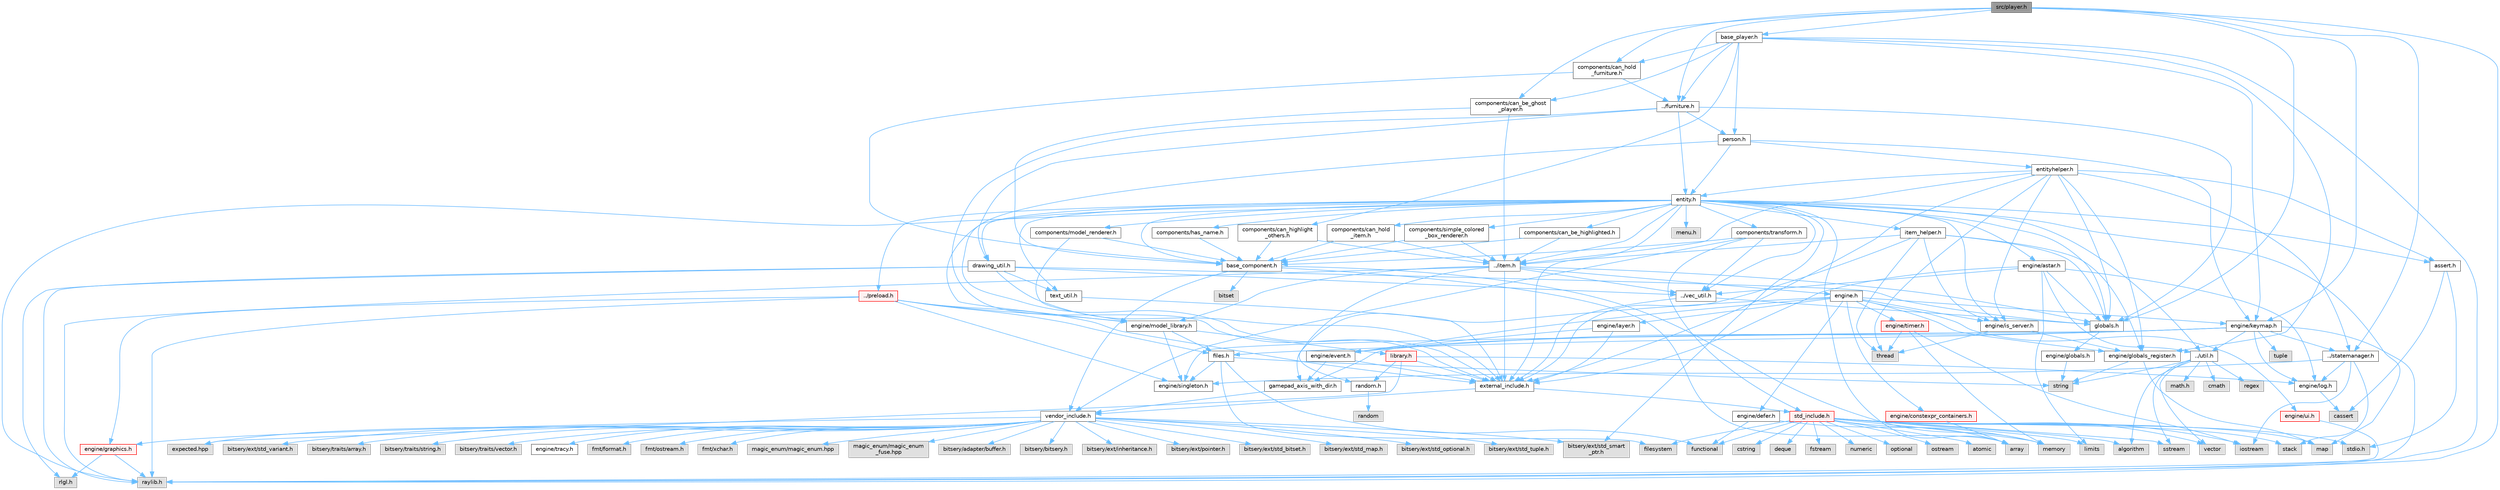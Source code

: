 digraph "src/player.h"
{
 // LATEX_PDF_SIZE
  bgcolor="transparent";
  edge [fontname=Helvetica,fontsize=10,labelfontname=Helvetica,labelfontsize=10];
  node [fontname=Helvetica,fontsize=10,shape=box,height=0.2,width=0.4];
  Node1 [label="src/player.h",height=0.2,width=0.4,color="gray40", fillcolor="grey60", style="filled", fontcolor="black",tooltip=" "];
  Node1 -> Node2 [color="steelblue1",style="solid"];
  Node2 [label="base_player.h",height=0.2,width=0.4,color="grey40", fillcolor="white", style="filled",URL="$d7/dc6/base__player_8h.html",tooltip=" "];
  Node2 -> Node3 [color="steelblue1",style="solid"];
  Node3 [label="components/can_be_ghost\l_player.h",height=0.2,width=0.4,color="grey40", fillcolor="white", style="filled",URL="$d1/d8a/can__be__ghost__player_8h.html",tooltip=" "];
  Node3 -> Node4 [color="steelblue1",style="solid"];
  Node4 [label="../item.h",height=0.2,width=0.4,color="grey40", fillcolor="white", style="filled",URL="$df/d1f/item_8h.html",tooltip=" "];
  Node4 -> Node5 [color="steelblue1",style="solid"];
  Node5 [label="external_include.h",height=0.2,width=0.4,color="grey40", fillcolor="white", style="filled",URL="$d7/daf/external__include_8h.html",tooltip=" "];
  Node5 -> Node6 [color="steelblue1",style="solid"];
  Node6 [label="std_include.h",height=0.2,width=0.4,color="red", fillcolor="#FFF0F0", style="filled",URL="$d4/dae/std__include_8h.html",tooltip=" "];
  Node6 -> Node7 [color="steelblue1",style="solid"];
  Node7 [label="stdio.h",height=0.2,width=0.4,color="grey60", fillcolor="#E0E0E0", style="filled",tooltip=" "];
  Node6 -> Node8 [color="steelblue1",style="solid"];
  Node8 [label="algorithm",height=0.2,width=0.4,color="grey60", fillcolor="#E0E0E0", style="filled",tooltip=" "];
  Node6 -> Node9 [color="steelblue1",style="solid"];
  Node9 [label="array",height=0.2,width=0.4,color="grey60", fillcolor="#E0E0E0", style="filled",tooltip=" "];
  Node6 -> Node10 [color="steelblue1",style="solid"];
  Node10 [label="atomic",height=0.2,width=0.4,color="grey60", fillcolor="#E0E0E0", style="filled",tooltip=" "];
  Node6 -> Node11 [color="steelblue1",style="solid"];
  Node11 [label="cstring",height=0.2,width=0.4,color="grey60", fillcolor="#E0E0E0", style="filled",tooltip=" "];
  Node6 -> Node12 [color="steelblue1",style="solid"];
  Node12 [label="deque",height=0.2,width=0.4,color="grey60", fillcolor="#E0E0E0", style="filled",tooltip=" "];
  Node6 -> Node13 [color="steelblue1",style="solid"];
  Node13 [label="filesystem",height=0.2,width=0.4,color="grey60", fillcolor="#E0E0E0", style="filled",tooltip=" "];
  Node6 -> Node14 [color="steelblue1",style="solid"];
  Node14 [label="fstream",height=0.2,width=0.4,color="grey60", fillcolor="#E0E0E0", style="filled",tooltip=" "];
  Node6 -> Node15 [color="steelblue1",style="solid"];
  Node15 [label="functional",height=0.2,width=0.4,color="grey60", fillcolor="#E0E0E0", style="filled",tooltip=" "];
  Node6 -> Node16 [color="steelblue1",style="solid"];
  Node16 [label="iostream",height=0.2,width=0.4,color="grey60", fillcolor="#E0E0E0", style="filled",tooltip=" "];
  Node6 -> Node17 [color="steelblue1",style="solid"];
  Node17 [label="limits",height=0.2,width=0.4,color="grey60", fillcolor="#E0E0E0", style="filled",tooltip=" "];
  Node6 -> Node18 [color="steelblue1",style="solid"];
  Node18 [label="map",height=0.2,width=0.4,color="grey60", fillcolor="#E0E0E0", style="filled",tooltip=" "];
  Node6 -> Node19 [color="steelblue1",style="solid"];
  Node19 [label="memory",height=0.2,width=0.4,color="grey60", fillcolor="#E0E0E0", style="filled",tooltip=" "];
  Node6 -> Node20 [color="steelblue1",style="solid"];
  Node20 [label="numeric",height=0.2,width=0.4,color="grey60", fillcolor="#E0E0E0", style="filled",tooltip=" "];
  Node6 -> Node21 [color="steelblue1",style="solid"];
  Node21 [label="optional",height=0.2,width=0.4,color="grey60", fillcolor="#E0E0E0", style="filled",tooltip=" "];
  Node6 -> Node22 [color="steelblue1",style="solid"];
  Node22 [label="ostream",height=0.2,width=0.4,color="grey60", fillcolor="#E0E0E0", style="filled",tooltip=" "];
  Node6 -> Node24 [color="steelblue1",style="solid"];
  Node24 [label="sstream",height=0.2,width=0.4,color="grey60", fillcolor="#E0E0E0", style="filled",tooltip=" "];
  Node6 -> Node25 [color="steelblue1",style="solid"];
  Node25 [label="stack",height=0.2,width=0.4,color="grey60", fillcolor="#E0E0E0", style="filled",tooltip=" "];
  Node6 -> Node28 [color="steelblue1",style="solid"];
  Node28 [label="vector",height=0.2,width=0.4,color="grey60", fillcolor="#E0E0E0", style="filled",tooltip=" "];
  Node5 -> Node29 [color="steelblue1",style="solid"];
  Node29 [label="vendor_include.h",height=0.2,width=0.4,color="grey40", fillcolor="white", style="filled",URL="$d6/dba/vendor__include_8h.html",tooltip=" "];
  Node29 -> Node30 [color="steelblue1",style="solid"];
  Node30 [label="engine/graphics.h",height=0.2,width=0.4,color="red", fillcolor="#FFF0F0", style="filled",URL="$d7/d04/graphics_8h.html",tooltip=" "];
  Node30 -> Node31 [color="steelblue1",style="solid"];
  Node31 [label="raylib.h",height=0.2,width=0.4,color="grey60", fillcolor="#E0E0E0", style="filled",tooltip=" "];
  Node30 -> Node32 [color="steelblue1",style="solid"];
  Node32 [label="rlgl.h",height=0.2,width=0.4,color="grey60", fillcolor="#E0E0E0", style="filled",tooltip=" "];
  Node29 -> Node34 [color="steelblue1",style="solid"];
  Node34 [label="fmt/format.h",height=0.2,width=0.4,color="grey60", fillcolor="#E0E0E0", style="filled",tooltip=" "];
  Node29 -> Node35 [color="steelblue1",style="solid"];
  Node35 [label="fmt/ostream.h",height=0.2,width=0.4,color="grey60", fillcolor="#E0E0E0", style="filled",tooltip=" "];
  Node29 -> Node36 [color="steelblue1",style="solid"];
  Node36 [label="fmt/xchar.h",height=0.2,width=0.4,color="grey60", fillcolor="#E0E0E0", style="filled",tooltip=" "];
  Node29 -> Node37 [color="steelblue1",style="solid"];
  Node37 [label="expected.hpp",height=0.2,width=0.4,color="grey60", fillcolor="#E0E0E0", style="filled",tooltip=" "];
  Node29 -> Node38 [color="steelblue1",style="solid"];
  Node38 [label="magic_enum/magic_enum.hpp",height=0.2,width=0.4,color="grey60", fillcolor="#E0E0E0", style="filled",tooltip=" "];
  Node29 -> Node39 [color="steelblue1",style="solid"];
  Node39 [label="magic_enum/magic_enum\l_fuse.hpp",height=0.2,width=0.4,color="grey60", fillcolor="#E0E0E0", style="filled",tooltip=" "];
  Node29 -> Node40 [color="steelblue1",style="solid"];
  Node40 [label="bitsery/adapter/buffer.h",height=0.2,width=0.4,color="grey60", fillcolor="#E0E0E0", style="filled",tooltip=" "];
  Node29 -> Node41 [color="steelblue1",style="solid"];
  Node41 [label="bitsery/bitsery.h",height=0.2,width=0.4,color="grey60", fillcolor="#E0E0E0", style="filled",tooltip=" "];
  Node29 -> Node42 [color="steelblue1",style="solid"];
  Node42 [label="bitsery/ext/inheritance.h",height=0.2,width=0.4,color="grey60", fillcolor="#E0E0E0", style="filled",tooltip=" "];
  Node29 -> Node43 [color="steelblue1",style="solid"];
  Node43 [label="bitsery/ext/pointer.h",height=0.2,width=0.4,color="grey60", fillcolor="#E0E0E0", style="filled",tooltip=" "];
  Node29 -> Node44 [color="steelblue1",style="solid"];
  Node44 [label="bitsery/ext/std_bitset.h",height=0.2,width=0.4,color="grey60", fillcolor="#E0E0E0", style="filled",tooltip=" "];
  Node29 -> Node45 [color="steelblue1",style="solid"];
  Node45 [label="bitsery/ext/std_map.h",height=0.2,width=0.4,color="grey60", fillcolor="#E0E0E0", style="filled",tooltip=" "];
  Node29 -> Node46 [color="steelblue1",style="solid"];
  Node46 [label="bitsery/ext/std_optional.h",height=0.2,width=0.4,color="grey60", fillcolor="#E0E0E0", style="filled",tooltip=" "];
  Node29 -> Node47 [color="steelblue1",style="solid"];
  Node47 [label="bitsery/ext/std_smart\l_ptr.h",height=0.2,width=0.4,color="grey60", fillcolor="#E0E0E0", style="filled",tooltip=" "];
  Node29 -> Node48 [color="steelblue1",style="solid"];
  Node48 [label="bitsery/ext/std_tuple.h",height=0.2,width=0.4,color="grey60", fillcolor="#E0E0E0", style="filled",tooltip=" "];
  Node29 -> Node49 [color="steelblue1",style="solid"];
  Node49 [label="bitsery/ext/std_variant.h",height=0.2,width=0.4,color="grey60", fillcolor="#E0E0E0", style="filled",tooltip=" "];
  Node29 -> Node50 [color="steelblue1",style="solid"];
  Node50 [label="bitsery/traits/array.h",height=0.2,width=0.4,color="grey60", fillcolor="#E0E0E0", style="filled",tooltip=" "];
  Node29 -> Node51 [color="steelblue1",style="solid"];
  Node51 [label="bitsery/traits/string.h",height=0.2,width=0.4,color="grey60", fillcolor="#E0E0E0", style="filled",tooltip=" "];
  Node29 -> Node52 [color="steelblue1",style="solid"];
  Node52 [label="bitsery/traits/vector.h",height=0.2,width=0.4,color="grey60", fillcolor="#E0E0E0", style="filled",tooltip=" "];
  Node29 -> Node53 [color="steelblue1",style="solid"];
  Node53 [label="engine/tracy.h",height=0.2,width=0.4,color="grey40", fillcolor="white", style="filled",URL="$d6/d15/tracy_8h.html",tooltip=" "];
  Node4 -> Node54 [color="steelblue1",style="solid"];
  Node54 [label="engine.h",height=0.2,width=0.4,color="grey40", fillcolor="white", style="filled",URL="$d1/d55/engine_8h.html",tooltip=" "];
  Node54 -> Node55 [color="steelblue1",style="solid"];
  Node55 [label="engine/constexpr_containers.h",height=0.2,width=0.4,color="red", fillcolor="#FFF0F0", style="filled",URL="$d3/dc4/constexpr__containers_8h.html",tooltip=" "];
  Node55 -> Node9 [color="steelblue1",style="solid"];
  Node54 -> Node58 [color="steelblue1",style="solid"];
  Node58 [label="engine/defer.h",height=0.2,width=0.4,color="grey40", fillcolor="white", style="filled",URL="$db/df4/defer_8h.html",tooltip=" "];
  Node58 -> Node15 [color="steelblue1",style="solid"];
  Node58 -> Node19 [color="steelblue1",style="solid"];
  Node54 -> Node59 [color="steelblue1",style="solid"];
  Node59 [label="engine/event.h",height=0.2,width=0.4,color="grey40", fillcolor="white", style="filled",URL="$dd/d20/event_8h.html",tooltip=" "];
  Node59 -> Node5 [color="steelblue1",style="solid"];
  Node59 -> Node60 [color="steelblue1",style="solid"];
  Node60 [label="gamepad_axis_with_dir.h",height=0.2,width=0.4,color="grey40", fillcolor="white", style="filled",URL="$db/d29/gamepad__axis__with__dir_8h.html",tooltip=" "];
  Node60 -> Node29 [color="steelblue1",style="solid"];
  Node54 -> Node60 [color="steelblue1",style="solid"];
  Node54 -> Node61 [color="steelblue1",style="solid"];
  Node61 [label="engine/globals_register.h",height=0.2,width=0.4,color="grey40", fillcolor="white", style="filled",URL="$db/da1/globals__register_8h.html",tooltip=" "];
  Node61 -> Node18 [color="steelblue1",style="solid"];
  Node61 -> Node62 [color="steelblue1",style="solid"];
  Node62 [label="string",height=0.2,width=0.4,color="grey60", fillcolor="#E0E0E0", style="filled",tooltip=" "];
  Node54 -> Node63 [color="steelblue1",style="solid"];
  Node63 [label="engine/is_server.h",height=0.2,width=0.4,color="grey40", fillcolor="white", style="filled",URL="$d6/db9/is__server_8h.html",tooltip=" "];
  Node63 -> Node64 [color="steelblue1",style="solid"];
  Node64 [label="thread",height=0.2,width=0.4,color="grey60", fillcolor="#E0E0E0", style="filled",tooltip=" "];
  Node63 -> Node61 [color="steelblue1",style="solid"];
  Node54 -> Node65 [color="steelblue1",style="solid"];
  Node65 [label="engine/keymap.h",height=0.2,width=0.4,color="grey40", fillcolor="white", style="filled",URL="$da/d9a/keymap_8h.html",tooltip=" "];
  Node65 -> Node66 [color="steelblue1",style="solid"];
  Node66 [label="tuple",height=0.2,width=0.4,color="grey60", fillcolor="#E0E0E0", style="filled",tooltip=" "];
  Node65 -> Node31 [color="steelblue1",style="solid"];
  Node65 -> Node67 [color="steelblue1",style="solid"];
  Node67 [label="../statemanager.h",height=0.2,width=0.4,color="grey40", fillcolor="white", style="filled",URL="$d2/d5f/statemanager_8h.html",tooltip=" "];
  Node67 -> Node16 [color="steelblue1",style="solid"];
  Node67 -> Node25 [color="steelblue1",style="solid"];
  Node67 -> Node68 [color="steelblue1",style="solid"];
  Node68 [label="engine/log.h",height=0.2,width=0.4,color="grey40", fillcolor="white", style="filled",URL="$d7/d7f/log_8h.html",tooltip=" "];
  Node68 -> Node69 [color="steelblue1",style="solid"];
  Node69 [label="cassert",height=0.2,width=0.4,color="grey60", fillcolor="#E0E0E0", style="filled",tooltip=" "];
  Node67 -> Node70 [color="steelblue1",style="solid"];
  Node70 [label="engine/singleton.h",height=0.2,width=0.4,color="grey40", fillcolor="white", style="filled",URL="$d4/d0b/singleton_8h.html",tooltip=" "];
  Node65 -> Node71 [color="steelblue1",style="solid"];
  Node71 [label="../util.h",height=0.2,width=0.4,color="grey40", fillcolor="white", style="filled",URL="$d8/d3c/util_8h.html",tooltip=" "];
  Node71 -> Node72 [color="steelblue1",style="solid"];
  Node72 [label="math.h",height=0.2,width=0.4,color="grey60", fillcolor="#E0E0E0", style="filled",tooltip=" "];
  Node71 -> Node8 [color="steelblue1",style="solid"];
  Node71 -> Node73 [color="steelblue1",style="solid"];
  Node73 [label="cmath",height=0.2,width=0.4,color="grey60", fillcolor="#E0E0E0", style="filled",tooltip=" "];
  Node71 -> Node74 [color="steelblue1",style="solid"];
  Node74 [label="regex",height=0.2,width=0.4,color="grey60", fillcolor="#E0E0E0", style="filled",tooltip=" "];
  Node71 -> Node24 [color="steelblue1",style="solid"];
  Node71 -> Node62 [color="steelblue1",style="solid"];
  Node71 -> Node28 [color="steelblue1",style="solid"];
  Node65 -> Node75 [color="steelblue1",style="solid"];
  Node75 [label="files.h",height=0.2,width=0.4,color="grey40", fillcolor="white", style="filled",URL="$dd/d20/files_8h.html",tooltip=" "];
  Node75 -> Node13 [color="steelblue1",style="solid"];
  Node75 -> Node15 [color="steelblue1",style="solid"];
  Node75 -> Node62 [color="steelblue1",style="solid"];
  Node75 -> Node70 [color="steelblue1",style="solid"];
  Node65 -> Node59 [color="steelblue1",style="solid"];
  Node65 -> Node60 [color="steelblue1",style="solid"];
  Node65 -> Node68 [color="steelblue1",style="solid"];
  Node65 -> Node70 [color="steelblue1",style="solid"];
  Node54 -> Node76 [color="steelblue1",style="solid"];
  Node76 [label="engine/layer.h",height=0.2,width=0.4,color="grey40", fillcolor="white", style="filled",URL="$d3/d3b/layer_8h.html",tooltip=" "];
  Node76 -> Node5 [color="steelblue1",style="solid"];
  Node76 -> Node59 [color="steelblue1",style="solid"];
  Node54 -> Node77 [color="steelblue1",style="solid"];
  Node77 [label="engine/timer.h",height=0.2,width=0.4,color="red", fillcolor="#FFF0F0", style="filled",URL="$d5/dd0/timer_8h.html",tooltip=" "];
  Node77 -> Node16 [color="steelblue1",style="solid"];
  Node77 -> Node19 [color="steelblue1",style="solid"];
  Node77 -> Node64 [color="steelblue1",style="solid"];
  Node54 -> Node81 [color="steelblue1",style="solid"];
  Node81 [label="engine/ui.h",height=0.2,width=0.4,color="red", fillcolor="#FFF0F0", style="filled",URL="$d9/d3b/ui_8h.html",tooltip=" "];
  Node81 -> Node31 [color="steelblue1",style="solid"];
  Node4 -> Node93 [color="steelblue1",style="solid"];
  Node93 [label="engine/model_library.h",height=0.2,width=0.4,color="grey40", fillcolor="white", style="filled",URL="$d0/dd0/model__library_8h.html",tooltip=" "];
  Node93 -> Node75 [color="steelblue1",style="solid"];
  Node93 -> Node94 [color="steelblue1",style="solid"];
  Node94 [label="library.h",height=0.2,width=0.4,color="red", fillcolor="#FFF0F0", style="filled",URL="$dd/d08/library_8h.html",tooltip=" "];
  Node94 -> Node5 [color="steelblue1",style="solid"];
  Node94 -> Node37 [color="steelblue1",style="solid"];
  Node94 -> Node68 [color="steelblue1",style="solid"];
  Node94 -> Node95 [color="steelblue1",style="solid"];
  Node95 [label="random.h",height=0.2,width=0.4,color="grey40", fillcolor="white", style="filled",URL="$d1/d79/random_8h.html",tooltip=" "];
  Node95 -> Node96 [color="steelblue1",style="solid"];
  Node96 [label="random",height=0.2,width=0.4,color="grey60", fillcolor="#E0E0E0", style="filled",tooltip=" "];
  Node93 -> Node70 [color="steelblue1",style="solid"];
  Node4 -> Node95 [color="steelblue1",style="solid"];
  Node4 -> Node84 [color="steelblue1",style="solid"];
  Node84 [label="globals.h",height=0.2,width=0.4,color="grey40", fillcolor="white", style="filled",URL="$d5/d87/globals_8h.html",tooltip=" "];
  Node84 -> Node85 [color="steelblue1",style="solid"];
  Node85 [label="engine/globals.h",height=0.2,width=0.4,color="grey40", fillcolor="white", style="filled",URL="$d4/df4/engine_2globals_8h.html",tooltip=" "];
  Node85 -> Node62 [color="steelblue1",style="solid"];
  Node4 -> Node31 [color="steelblue1",style="solid"];
  Node4 -> Node83 [color="steelblue1",style="solid"];
  Node83 [label="../vec_util.h",height=0.2,width=0.4,color="grey40", fillcolor="white", style="filled",URL="$d0/d3f/vec__util_8h.html",tooltip=" "];
  Node83 -> Node5 [color="steelblue1",style="solid"];
  Node83 -> Node84 [color="steelblue1",style="solid"];
  Node3 -> Node106 [color="steelblue1",style="solid"];
  Node106 [label="base_component.h",height=0.2,width=0.4,color="grey40", fillcolor="white", style="filled",URL="$d5/dbb/base__component_8h.html",tooltip=" "];
  Node106 -> Node9 [color="steelblue1",style="solid"];
  Node106 -> Node107 [color="steelblue1",style="solid"];
  Node107 [label="bitset",height=0.2,width=0.4,color="grey60", fillcolor="#E0E0E0", style="filled",tooltip=" "];
  Node106 -> Node19 [color="steelblue1",style="solid"];
  Node106 -> Node29 [color="steelblue1",style="solid"];
  Node2 -> Node108 [color="steelblue1",style="solid"];
  Node108 [label="components/can_highlight\l_others.h",height=0.2,width=0.4,color="grey40", fillcolor="white", style="filled",URL="$dd/dad/can__highlight__others_8h.html",tooltip=" "];
  Node108 -> Node4 [color="steelblue1",style="solid"];
  Node108 -> Node106 [color="steelblue1",style="solid"];
  Node2 -> Node109 [color="steelblue1",style="solid"];
  Node109 [label="components/can_hold\l_furniture.h",height=0.2,width=0.4,color="grey40", fillcolor="white", style="filled",URL="$d6/d76/can__hold__furniture_8h.html",tooltip=" "];
  Node109 -> Node110 [color="steelblue1",style="solid"];
  Node110 [label="../furniture.h",height=0.2,width=0.4,color="grey40", fillcolor="white", style="filled",URL="$d1/d57/furniture_8h.html",tooltip=" "];
  Node110 -> Node111 [color="steelblue1",style="solid"];
  Node111 [label="drawing_util.h",height=0.2,width=0.4,color="grey40", fillcolor="white", style="filled",URL="$df/db6/drawing__util_8h.html",tooltip=" "];
  Node111 -> Node5 [color="steelblue1",style="solid"];
  Node111 -> Node84 [color="steelblue1",style="solid"];
  Node111 -> Node31 [color="steelblue1",style="solid"];
  Node111 -> Node32 [color="steelblue1",style="solid"];
  Node111 -> Node112 [color="steelblue1",style="solid"];
  Node112 [label="text_util.h",height=0.2,width=0.4,color="grey40", fillcolor="white", style="filled",URL="$d4/d78/text__util_8h.html",tooltip=" "];
  Node112 -> Node5 [color="steelblue1",style="solid"];
  Node111 -> Node83 [color="steelblue1",style="solid"];
  Node110 -> Node5 [color="steelblue1",style="solid"];
  Node110 -> Node113 [color="steelblue1",style="solid"];
  Node113 [label="entity.h",height=0.2,width=0.4,color="grey40", fillcolor="white", style="filled",URL="$d8/d83/entity_8h.html",tooltip=" "];
  Node113 -> Node47 [color="steelblue1",style="solid"];
  Node113 -> Node106 [color="steelblue1",style="solid"];
  Node113 -> Node114 [color="steelblue1",style="solid"];
  Node114 [label="components/can_be_highlighted.h",height=0.2,width=0.4,color="grey40", fillcolor="white", style="filled",URL="$db/d75/can__be__highlighted_8h.html",tooltip=" "];
  Node114 -> Node4 [color="steelblue1",style="solid"];
  Node114 -> Node106 [color="steelblue1",style="solid"];
  Node113 -> Node115 [color="steelblue1",style="solid"];
  Node115 [label="components/can_hold\l_item.h",height=0.2,width=0.4,color="grey40", fillcolor="white", style="filled",URL="$dc/d28/can__hold__item_8h.html",tooltip=" "];
  Node115 -> Node4 [color="steelblue1",style="solid"];
  Node115 -> Node106 [color="steelblue1",style="solid"];
  Node113 -> Node116 [color="steelblue1",style="solid"];
  Node116 [label="components/has_name.h",height=0.2,width=0.4,color="grey40", fillcolor="white", style="filled",URL="$df/da4/has__name_8h.html",tooltip=" "];
  Node116 -> Node106 [color="steelblue1",style="solid"];
  Node113 -> Node117 [color="steelblue1",style="solid"];
  Node117 [label="components/model_renderer.h",height=0.2,width=0.4,color="grey40", fillcolor="white", style="filled",URL="$df/df8/model__renderer_8h.html",tooltip=" "];
  Node117 -> Node93 [color="steelblue1",style="solid"];
  Node117 -> Node106 [color="steelblue1",style="solid"];
  Node113 -> Node118 [color="steelblue1",style="solid"];
  Node118 [label="components/simple_colored\l_box_renderer.h",height=0.2,width=0.4,color="grey40", fillcolor="white", style="filled",URL="$d7/d5e/simple__colored__box__renderer_8h.html",tooltip=" "];
  Node118 -> Node4 [color="steelblue1",style="solid"];
  Node118 -> Node106 [color="steelblue1",style="solid"];
  Node113 -> Node119 [color="steelblue1",style="solid"];
  Node119 [label="components/transform.h",height=0.2,width=0.4,color="grey40", fillcolor="white", style="filled",URL="$d2/d80/transform_8h.html",tooltip=" "];
  Node119 -> Node6 [color="steelblue1",style="solid"];
  Node119 -> Node83 [color="steelblue1",style="solid"];
  Node119 -> Node29 [color="steelblue1",style="solid"];
  Node119 -> Node106 [color="steelblue1",style="solid"];
  Node113 -> Node86 [color="steelblue1",style="solid"];
  Node86 [label="assert.h",height=0.2,width=0.4,color="grey40", fillcolor="white", style="filled",URL="$dc/da7/assert_8h.html",tooltip=" "];
  Node86 -> Node7 [color="steelblue1",style="solid"];
  Node86 -> Node69 [color="steelblue1",style="solid"];
  Node113 -> Node5 [color="steelblue1",style="solid"];
  Node113 -> Node9 [color="steelblue1",style="solid"];
  Node113 -> Node18 [color="steelblue1",style="solid"];
  Node113 -> Node111 [color="steelblue1",style="solid"];
  Node113 -> Node120 [color="steelblue1",style="solid"];
  Node120 [label="engine/astar.h",height=0.2,width=0.4,color="grey40", fillcolor="white", style="filled",URL="$d8/d56/astar_8h.html",tooltip=" "];
  Node120 -> Node17 [color="steelblue1",style="solid"];
  Node120 -> Node5 [color="steelblue1",style="solid"];
  Node120 -> Node84 [color="steelblue1",style="solid"];
  Node120 -> Node71 [color="steelblue1",style="solid"];
  Node120 -> Node83 [color="steelblue1",style="solid"];
  Node120 -> Node68 [color="steelblue1",style="solid"];
  Node113 -> Node63 [color="steelblue1",style="solid"];
  Node113 -> Node93 [color="steelblue1",style="solid"];
  Node113 -> Node84 [color="steelblue1",style="solid"];
  Node113 -> Node4 [color="steelblue1",style="solid"];
  Node113 -> Node121 [color="steelblue1",style="solid"];
  Node121 [label="item_helper.h",height=0.2,width=0.4,color="grey40", fillcolor="white", style="filled",URL="$d0/d4e/item__helper_8h.html",tooltip=" "];
  Node121 -> Node64 [color="steelblue1",style="solid"];
  Node121 -> Node5 [color="steelblue1",style="solid"];
  Node121 -> Node61 [color="steelblue1",style="solid"];
  Node121 -> Node63 [color="steelblue1",style="solid"];
  Node121 -> Node84 [color="steelblue1",style="solid"];
  Node121 -> Node4 [color="steelblue1",style="solid"];
  Node113 -> Node122 [color="steelblue1",style="solid"];
  Node122 [label="menu.h",height=0.2,width=0.4,color="grey60", fillcolor="#E0E0E0", style="filled",tooltip=" "];
  Node113 -> Node92 [color="steelblue1",style="solid"];
  Node92 [label="../preload.h",height=0.2,width=0.4,color="red", fillcolor="#FFF0F0", style="filled",URL="$d5/d34/preload_8h.html",tooltip=" "];
  Node92 -> Node5 [color="steelblue1",style="solid"];
  Node92 -> Node30 [color="steelblue1",style="solid"];
  Node92 -> Node70 [color="steelblue1",style="solid"];
  Node92 -> Node31 [color="steelblue1",style="solid"];
  Node92 -> Node75 [color="steelblue1",style="solid"];
  Node92 -> Node93 [color="steelblue1",style="solid"];
  Node113 -> Node31 [color="steelblue1",style="solid"];
  Node113 -> Node112 [color="steelblue1",style="solid"];
  Node113 -> Node71 [color="steelblue1",style="solid"];
  Node113 -> Node83 [color="steelblue1",style="solid"];
  Node110 -> Node84 [color="steelblue1",style="solid"];
  Node110 -> Node123 [color="steelblue1",style="solid"];
  Node123 [label="person.h",height=0.2,width=0.4,color="grey40", fillcolor="white", style="filled",URL="$d4/d98/person_8h.html",tooltip=" "];
  Node123 -> Node5 [color="steelblue1",style="solid"];
  Node123 -> Node113 [color="steelblue1",style="solid"];
  Node123 -> Node124 [color="steelblue1",style="solid"];
  Node124 [label="entityhelper.h",height=0.2,width=0.4,color="grey40", fillcolor="white", style="filled",URL="$d9/d3c/entityhelper_8h.html",tooltip=" "];
  Node124 -> Node64 [color="steelblue1",style="solid"];
  Node124 -> Node86 [color="steelblue1",style="solid"];
  Node124 -> Node5 [color="steelblue1",style="solid"];
  Node124 -> Node61 [color="steelblue1",style="solid"];
  Node124 -> Node63 [color="steelblue1",style="solid"];
  Node124 -> Node84 [color="steelblue1",style="solid"];
  Node124 -> Node113 [color="steelblue1",style="solid"];
  Node124 -> Node4 [color="steelblue1",style="solid"];
  Node124 -> Node67 [color="steelblue1",style="solid"];
  Node123 -> Node65 [color="steelblue1",style="solid"];
  Node109 -> Node106 [color="steelblue1",style="solid"];
  Node2 -> Node31 [color="steelblue1",style="solid"];
  Node2 -> Node61 [color="steelblue1",style="solid"];
  Node2 -> Node65 [color="steelblue1",style="solid"];
  Node2 -> Node123 [color="steelblue1",style="solid"];
  Node2 -> Node110 [color="steelblue1",style="solid"];
  Node1 -> Node3 [color="steelblue1",style="solid"];
  Node1 -> Node109 [color="steelblue1",style="solid"];
  Node1 -> Node65 [color="steelblue1",style="solid"];
  Node1 -> Node84 [color="steelblue1",style="solid"];
  Node1 -> Node31 [color="steelblue1",style="solid"];
  Node1 -> Node67 [color="steelblue1",style="solid"];
  Node1 -> Node110 [color="steelblue1",style="solid"];
}
